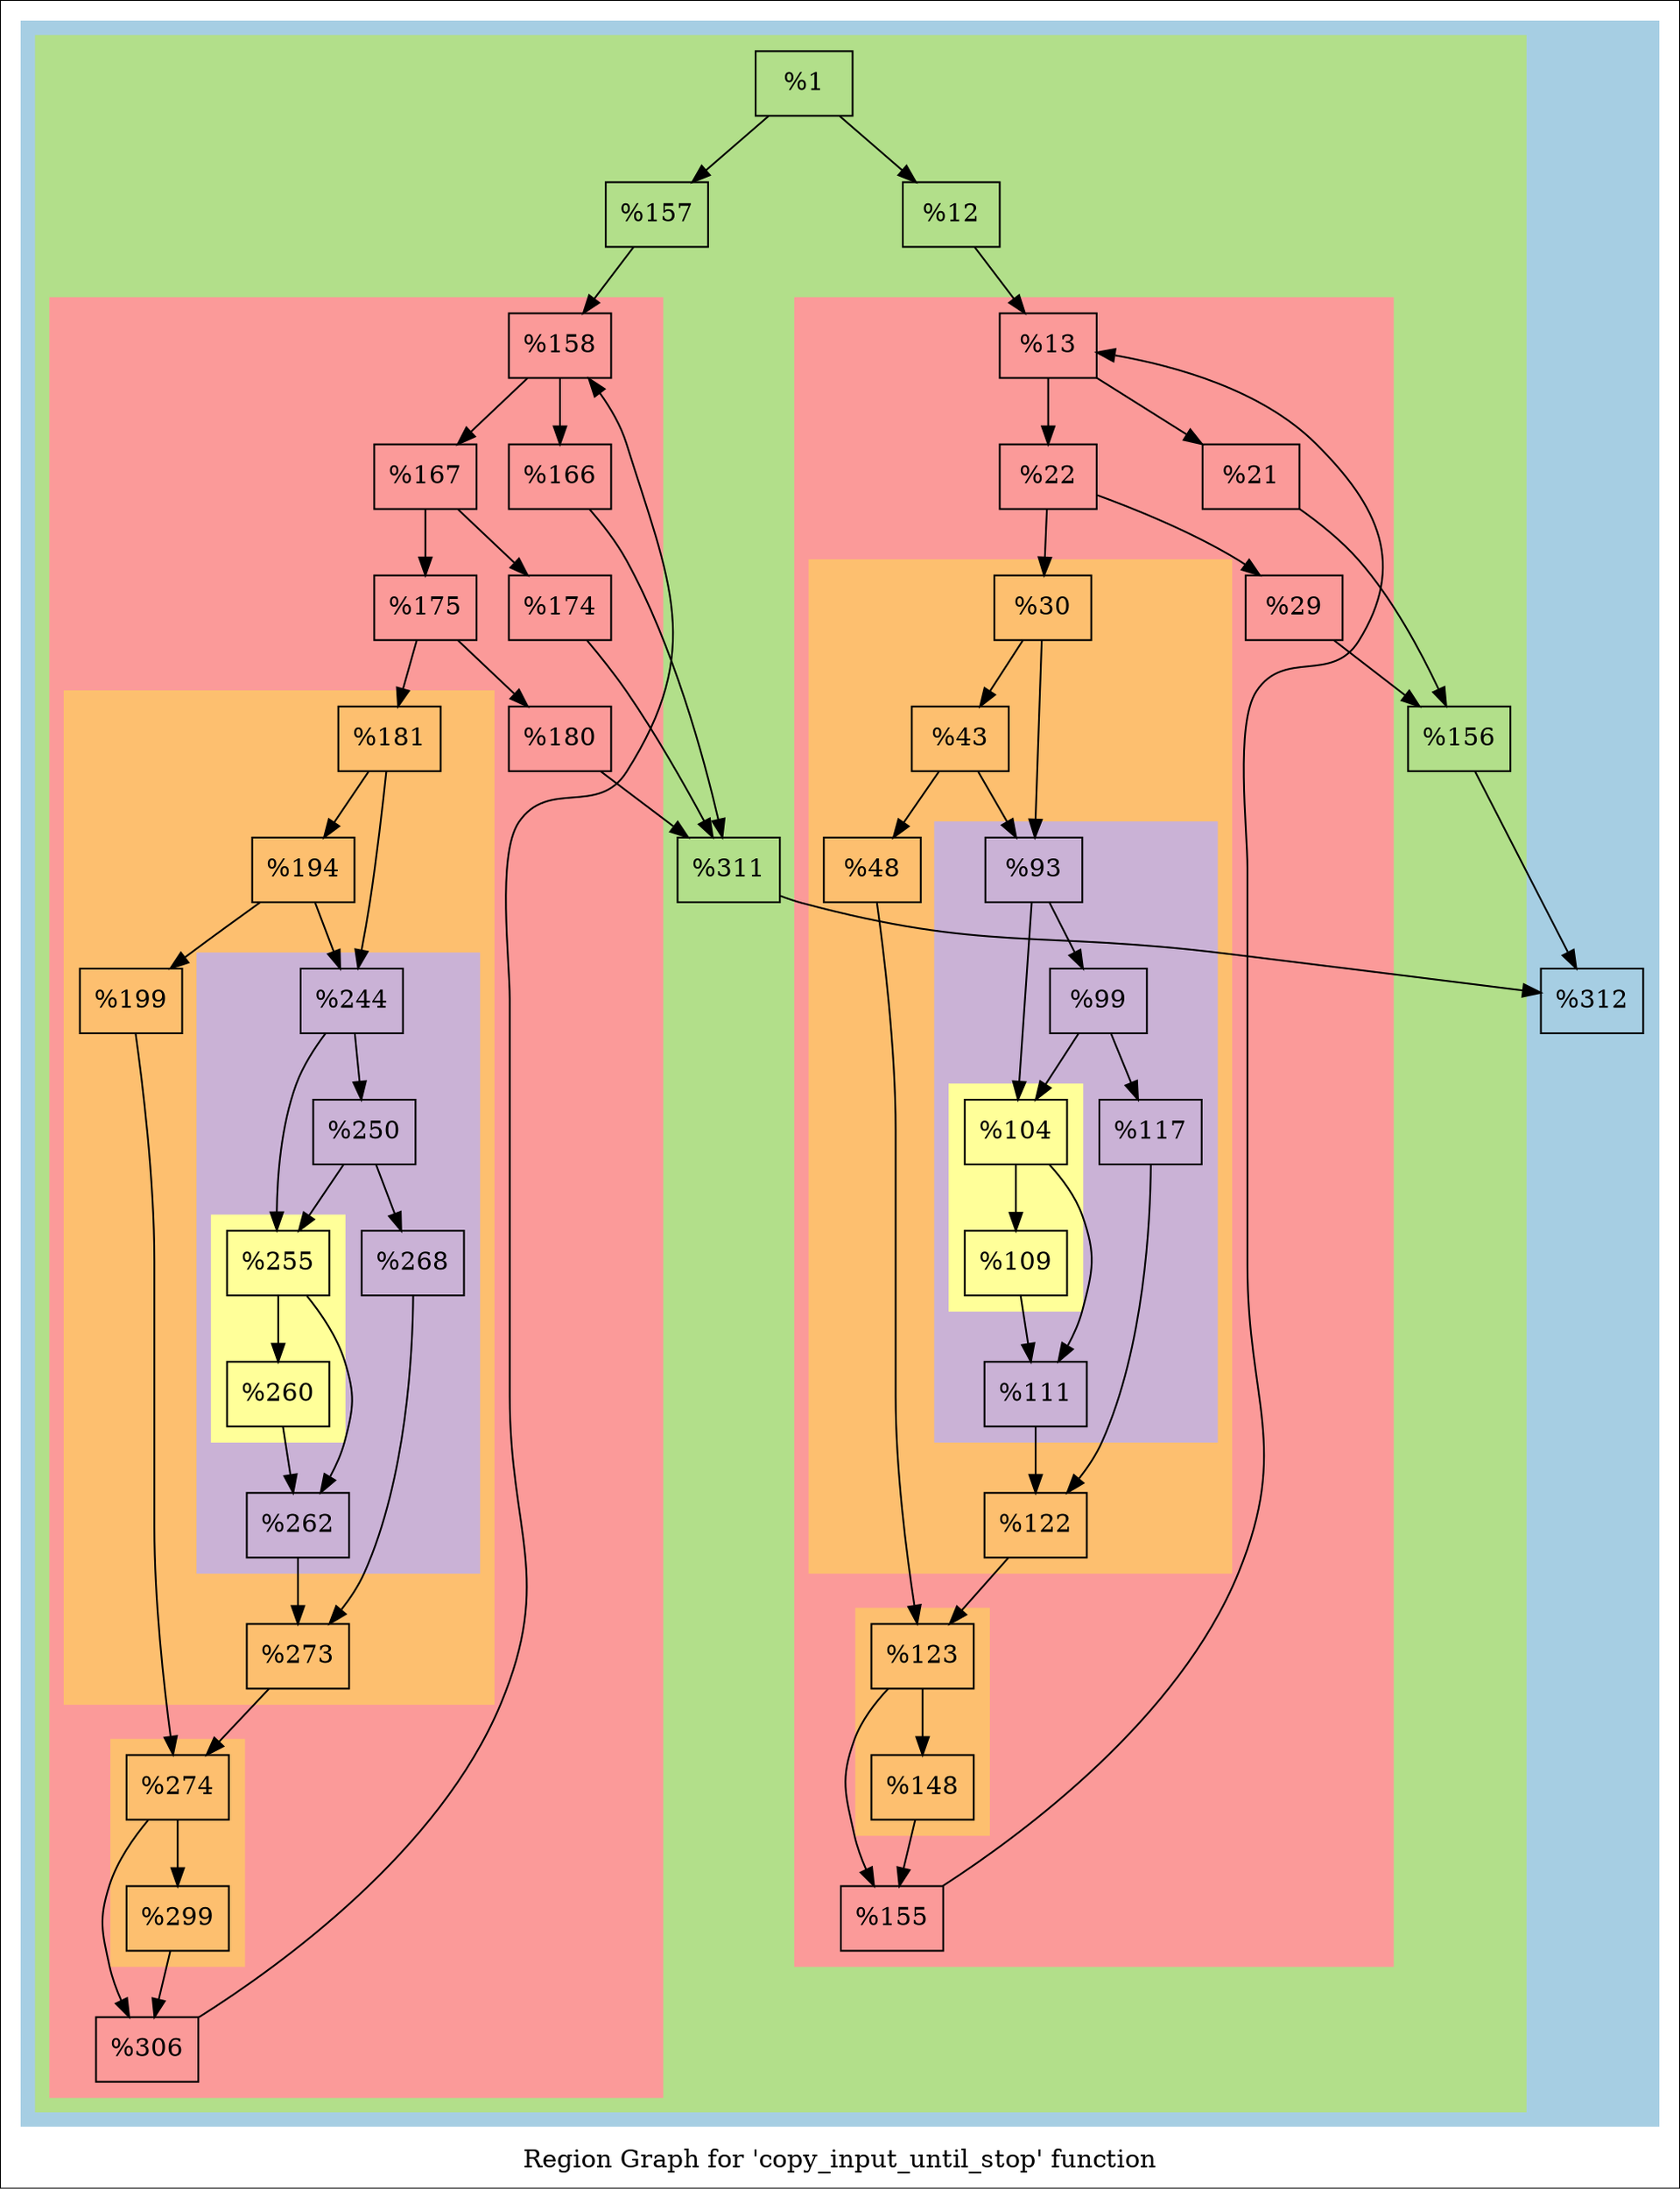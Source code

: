 digraph "Region Graph for 'copy_input_until_stop' function" {
	label="Region Graph for 'copy_input_until_stop' function";

	Node0x1441b60 [shape=record,label="{%1}"];
	Node0x1441b60 -> Node0x11f01e0;
	Node0x1441b60 -> Node0x1446c80;
	Node0x11f01e0 [shape=record,label="{%12}"];
	Node0x11f01e0 -> Node0x12704d0;
	Node0x12704d0 [shape=record,label="{%13}"];
	Node0x12704d0 -> Node0x1428b40;
	Node0x12704d0 -> Node0x1390340;
	Node0x1428b40 [shape=record,label="{%21}"];
	Node0x1428b40 -> Node0x14293c0;
	Node0x14293c0 [shape=record,label="{%156}"];
	Node0x14293c0 -> Node0x138d4c0;
	Node0x138d4c0 [shape=record,label="{%312}"];
	Node0x1390340 [shape=record,label="{%22}"];
	Node0x1390340 -> Node0x11bb5f0;
	Node0x1390340 -> Node0x12d6d90;
	Node0x11bb5f0 [shape=record,label="{%29}"];
	Node0x11bb5f0 -> Node0x14293c0;
	Node0x12d6d90 [shape=record,label="{%30}"];
	Node0x12d6d90 -> Node0x13b87a0;
	Node0x12d6d90 -> Node0x1355830;
	Node0x13b87a0 [shape=record,label="{%43}"];
	Node0x13b87a0 -> Node0x1438fc0;
	Node0x13b87a0 -> Node0x1355830;
	Node0x1438fc0 [shape=record,label="{%48}"];
	Node0x1438fc0 -> Node0x13ac140;
	Node0x13ac140 [shape=record,label="{%123}"];
	Node0x13ac140 -> Node0x13a7ab0;
	Node0x13ac140 -> Node0x13a2d80;
	Node0x13a7ab0 [shape=record,label="{%148}"];
	Node0x13a7ab0 -> Node0x13a2d80;
	Node0x13a2d80 [shape=record,label="{%155}"];
	Node0x13a2d80 -> Node0x12704d0[constraint=false];
	Node0x1355830 [shape=record,label="{%93}"];
	Node0x1355830 -> Node0x12a4f70;
	Node0x1355830 -> Node0x1435e50;
	Node0x12a4f70 [shape=record,label="{%104}"];
	Node0x12a4f70 -> Node0x13ad4e0;
	Node0x12a4f70 -> Node0x14290b0;
	Node0x13ad4e0 [shape=record,label="{%109}"];
	Node0x13ad4e0 -> Node0x14290b0;
	Node0x14290b0 [shape=record,label="{%111}"];
	Node0x14290b0 -> Node0x1255d50;
	Node0x1255d50 [shape=record,label="{%122}"];
	Node0x1255d50 -> Node0x13ac140;
	Node0x1435e50 [shape=record,label="{%99}"];
	Node0x1435e50 -> Node0x12a4f70;
	Node0x1435e50 -> Node0x13c04c0;
	Node0x13c04c0 [shape=record,label="{%117}"];
	Node0x13c04c0 -> Node0x1255d50;
	Node0x1446c80 [shape=record,label="{%157}"];
	Node0x1446c80 -> Node0x13bacf0;
	Node0x13bacf0 [shape=record,label="{%158}"];
	Node0x13bacf0 -> Node0x13698a0;
	Node0x13bacf0 -> Node0x1386540;
	Node0x13698a0 [shape=record,label="{%166}"];
	Node0x13698a0 -> Node0x11f1340;
	Node0x11f1340 [shape=record,label="{%311}"];
	Node0x11f1340 -> Node0x138d4c0;
	Node0x1386540 [shape=record,label="{%167}"];
	Node0x1386540 -> Node0x1141b30;
	Node0x1386540 -> Node0x13b77f0;
	Node0x1141b30 [shape=record,label="{%174}"];
	Node0x1141b30 -> Node0x11f1340;
	Node0x13b77f0 [shape=record,label="{%175}"];
	Node0x13b77f0 -> Node0x13a1c90;
	Node0x13b77f0 -> Node0x13bc1e0;
	Node0x13a1c90 [shape=record,label="{%180}"];
	Node0x13a1c90 -> Node0x11f1340;
	Node0x13bc1e0 [shape=record,label="{%181}"];
	Node0x13bc1e0 -> Node0x13acd20;
	Node0x13bc1e0 -> Node0x1422ef0;
	Node0x13acd20 [shape=record,label="{%194}"];
	Node0x13acd20 -> Node0x13b09b0;
	Node0x13acd20 -> Node0x1422ef0;
	Node0x13b09b0 [shape=record,label="{%199}"];
	Node0x13b09b0 -> Node0x13464a0;
	Node0x13464a0 [shape=record,label="{%274}"];
	Node0x13464a0 -> Node0x1334d50;
	Node0x13464a0 -> Node0x136b9d0;
	Node0x1334d50 [shape=record,label="{%299}"];
	Node0x1334d50 -> Node0x136b9d0;
	Node0x136b9d0 [shape=record,label="{%306}"];
	Node0x136b9d0 -> Node0x13bacf0[constraint=false];
	Node0x1422ef0 [shape=record,label="{%244}"];
	Node0x1422ef0 -> Node0x10db550;
	Node0x1422ef0 -> Node0x13b03a0;
	Node0x10db550 [shape=record,label="{%255}"];
	Node0x10db550 -> Node0x11f6a20;
	Node0x10db550 -> Node0x14374f0;
	Node0x11f6a20 [shape=record,label="{%260}"];
	Node0x11f6a20 -> Node0x14374f0;
	Node0x14374f0 [shape=record,label="{%262}"];
	Node0x14374f0 -> Node0x1360b30;
	Node0x1360b30 [shape=record,label="{%273}"];
	Node0x1360b30 -> Node0x13464a0;
	Node0x13b03a0 [shape=record,label="{%250}"];
	Node0x13b03a0 -> Node0x10db550;
	Node0x13b03a0 -> Node0x13805b0;
	Node0x13805b0 [shape=record,label="{%268}"];
	Node0x13805b0 -> Node0x1360b30;
	colorscheme = "paired12"
        subgraph cluster_0x10b7dd0 {
          label = "";
          style = filled;
          color = 1
          subgraph cluster_0x145c200 {
            label = "";
            style = filled;
            color = 3
            subgraph cluster_0x145b8a0 {
              label = "";
              style = filled;
              color = 5
              subgraph cluster_0x14565d0 {
                label = "";
                style = filled;
                color = 7
                subgraph cluster_0x1481100 {
                  label = "";
                  style = filled;
                  color = 9
                  subgraph cluster_0x145a750 {
                    label = "";
                    style = filled;
                    color = 11
                    Node0x12a4f70;
                    Node0x13ad4e0;
                  }
                  Node0x1355830;
                  Node0x14290b0;
                  Node0x1435e50;
                  Node0x13c04c0;
                }
                Node0x12d6d90;
                Node0x13b87a0;
                Node0x1438fc0;
                Node0x1255d50;
              }
              subgraph cluster_0x145b920 {
                label = "";
                style = filled;
                color = 7
                Node0x13ac140;
                Node0x13a7ab0;
              }
              Node0x12704d0;
              Node0x1428b40;
              Node0x1390340;
              Node0x11bb5f0;
              Node0x13a2d80;
            }
            subgraph cluster_0x14592c0 {
              label = "";
              style = filled;
              color = 5
              subgraph cluster_0x1459240 {
                label = "";
                style = filled;
                color = 7
                subgraph cluster_0x139ee90 {
                  label = "";
                  style = filled;
                  color = 9
                  subgraph cluster_0x142a190 {
                    label = "";
                    style = filled;
                    color = 11
                    Node0x10db550;
                    Node0x11f6a20;
                  }
                  Node0x1422ef0;
                  Node0x14374f0;
                  Node0x13b03a0;
                  Node0x13805b0;
                }
                Node0x13bc1e0;
                Node0x13acd20;
                Node0x13b09b0;
                Node0x1360b30;
              }
              subgraph cluster_0x145a7d0 {
                label = "";
                style = filled;
                color = 7
                Node0x13464a0;
                Node0x1334d50;
              }
              Node0x13bacf0;
              Node0x13698a0;
              Node0x1386540;
              Node0x1141b30;
              Node0x13b77f0;
              Node0x13a1c90;
              Node0x136b9d0;
            }
            Node0x1441b60;
            Node0x11f01e0;
            Node0x14293c0;
            Node0x1446c80;
            Node0x11f1340;
          }
          Node0x138d4c0;
        }
}
